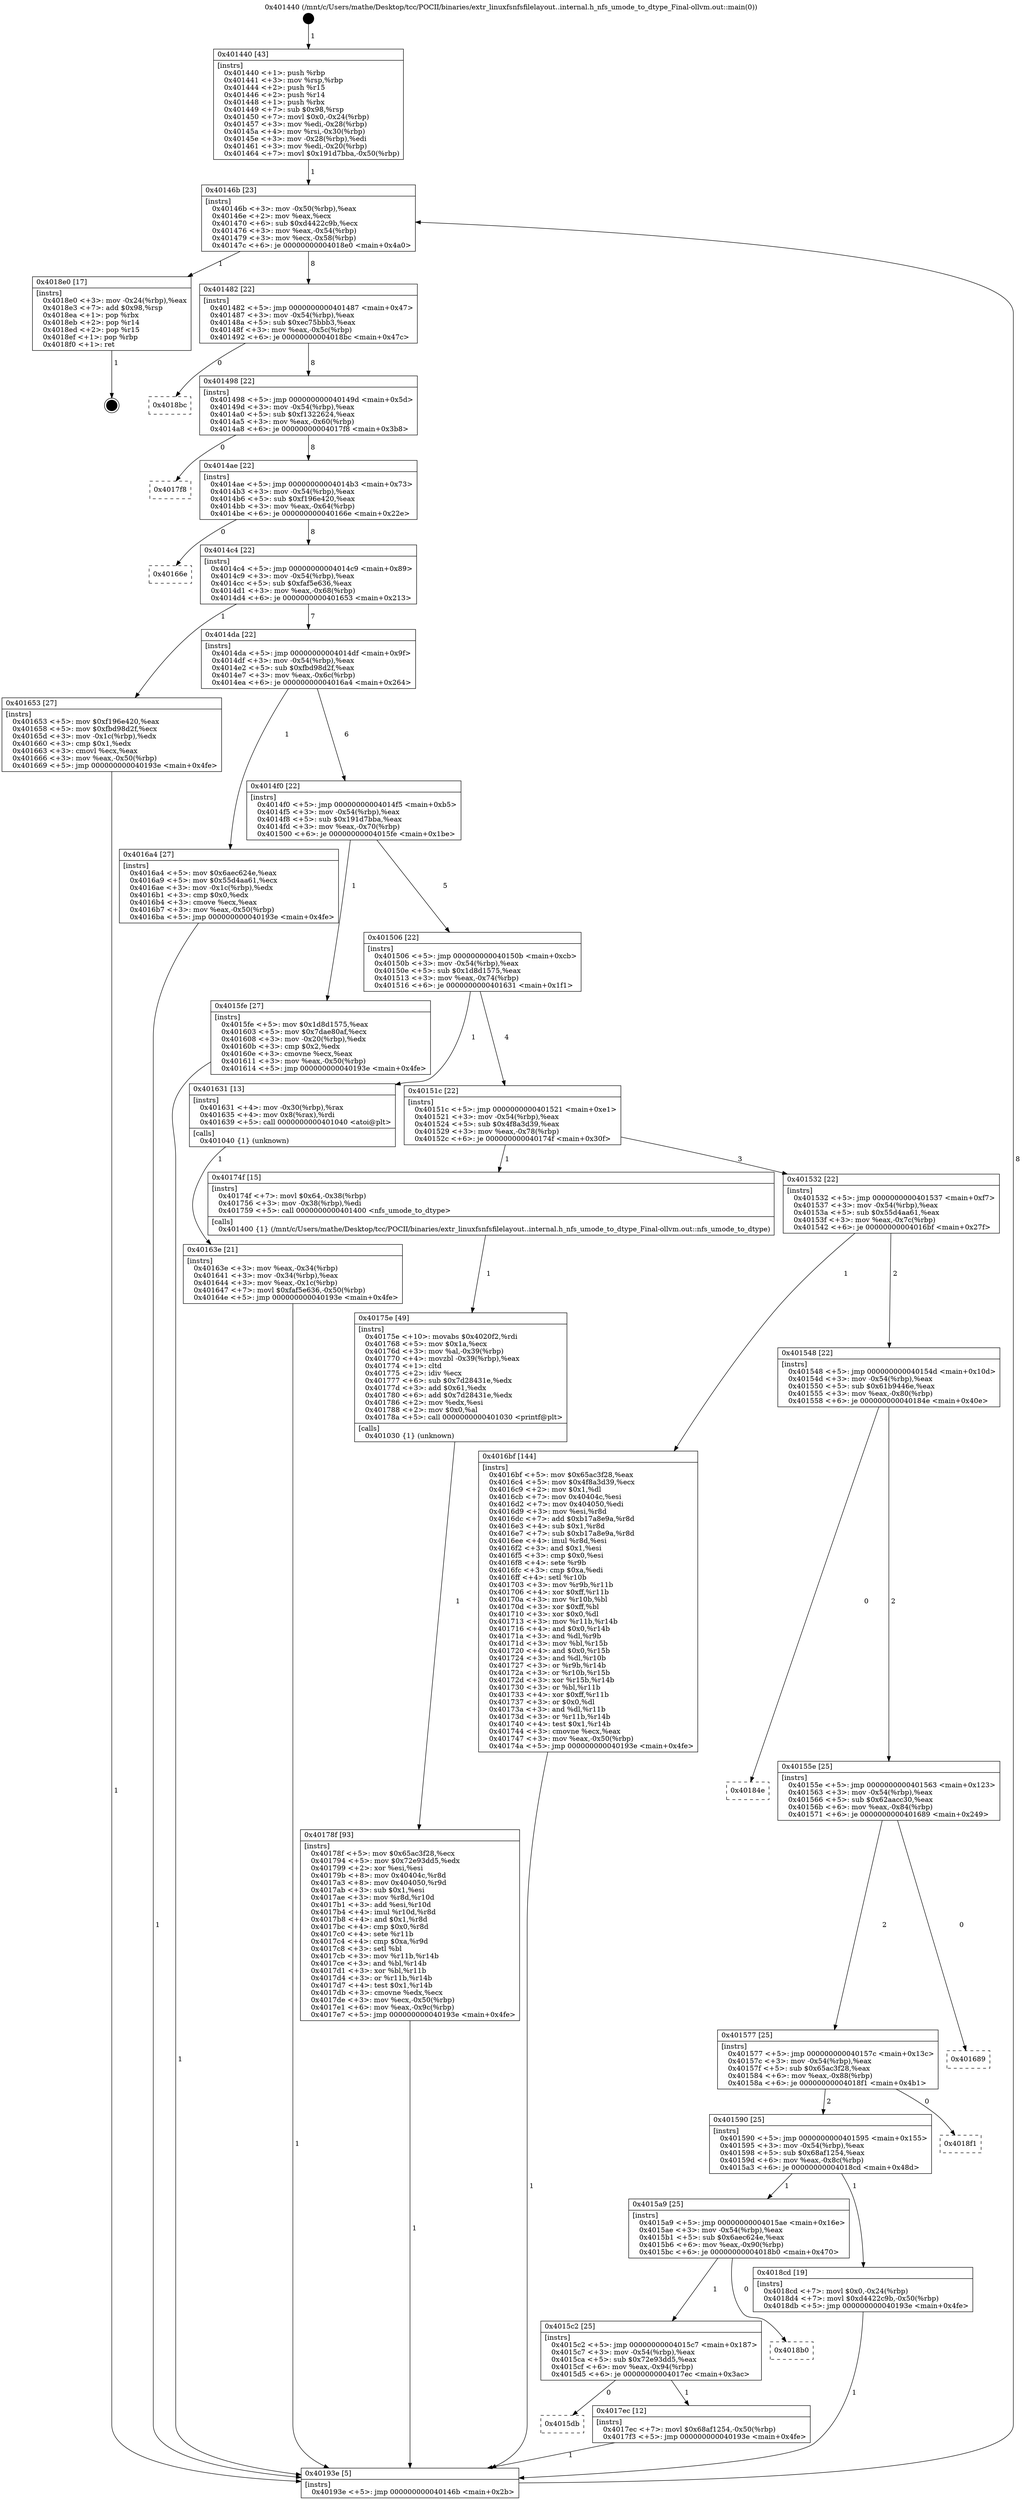 digraph "0x401440" {
  label = "0x401440 (/mnt/c/Users/mathe/Desktop/tcc/POCII/binaries/extr_linuxfsnfsfilelayout..internal.h_nfs_umode_to_dtype_Final-ollvm.out::main(0))"
  labelloc = "t"
  node[shape=record]

  Entry [label="",width=0.3,height=0.3,shape=circle,fillcolor=black,style=filled]
  "0x40146b" [label="{
     0x40146b [23]\l
     | [instrs]\l
     &nbsp;&nbsp;0x40146b \<+3\>: mov -0x50(%rbp),%eax\l
     &nbsp;&nbsp;0x40146e \<+2\>: mov %eax,%ecx\l
     &nbsp;&nbsp;0x401470 \<+6\>: sub $0xd4422c9b,%ecx\l
     &nbsp;&nbsp;0x401476 \<+3\>: mov %eax,-0x54(%rbp)\l
     &nbsp;&nbsp;0x401479 \<+3\>: mov %ecx,-0x58(%rbp)\l
     &nbsp;&nbsp;0x40147c \<+6\>: je 00000000004018e0 \<main+0x4a0\>\l
  }"]
  "0x4018e0" [label="{
     0x4018e0 [17]\l
     | [instrs]\l
     &nbsp;&nbsp;0x4018e0 \<+3\>: mov -0x24(%rbp),%eax\l
     &nbsp;&nbsp;0x4018e3 \<+7\>: add $0x98,%rsp\l
     &nbsp;&nbsp;0x4018ea \<+1\>: pop %rbx\l
     &nbsp;&nbsp;0x4018eb \<+2\>: pop %r14\l
     &nbsp;&nbsp;0x4018ed \<+2\>: pop %r15\l
     &nbsp;&nbsp;0x4018ef \<+1\>: pop %rbp\l
     &nbsp;&nbsp;0x4018f0 \<+1\>: ret\l
  }"]
  "0x401482" [label="{
     0x401482 [22]\l
     | [instrs]\l
     &nbsp;&nbsp;0x401482 \<+5\>: jmp 0000000000401487 \<main+0x47\>\l
     &nbsp;&nbsp;0x401487 \<+3\>: mov -0x54(%rbp),%eax\l
     &nbsp;&nbsp;0x40148a \<+5\>: sub $0xec75bbb3,%eax\l
     &nbsp;&nbsp;0x40148f \<+3\>: mov %eax,-0x5c(%rbp)\l
     &nbsp;&nbsp;0x401492 \<+6\>: je 00000000004018bc \<main+0x47c\>\l
  }"]
  Exit [label="",width=0.3,height=0.3,shape=circle,fillcolor=black,style=filled,peripheries=2]
  "0x4018bc" [label="{
     0x4018bc\l
  }", style=dashed]
  "0x401498" [label="{
     0x401498 [22]\l
     | [instrs]\l
     &nbsp;&nbsp;0x401498 \<+5\>: jmp 000000000040149d \<main+0x5d\>\l
     &nbsp;&nbsp;0x40149d \<+3\>: mov -0x54(%rbp),%eax\l
     &nbsp;&nbsp;0x4014a0 \<+5\>: sub $0xf1322624,%eax\l
     &nbsp;&nbsp;0x4014a5 \<+3\>: mov %eax,-0x60(%rbp)\l
     &nbsp;&nbsp;0x4014a8 \<+6\>: je 00000000004017f8 \<main+0x3b8\>\l
  }"]
  "0x4015db" [label="{
     0x4015db\l
  }", style=dashed]
  "0x4017f8" [label="{
     0x4017f8\l
  }", style=dashed]
  "0x4014ae" [label="{
     0x4014ae [22]\l
     | [instrs]\l
     &nbsp;&nbsp;0x4014ae \<+5\>: jmp 00000000004014b3 \<main+0x73\>\l
     &nbsp;&nbsp;0x4014b3 \<+3\>: mov -0x54(%rbp),%eax\l
     &nbsp;&nbsp;0x4014b6 \<+5\>: sub $0xf196e420,%eax\l
     &nbsp;&nbsp;0x4014bb \<+3\>: mov %eax,-0x64(%rbp)\l
     &nbsp;&nbsp;0x4014be \<+6\>: je 000000000040166e \<main+0x22e\>\l
  }"]
  "0x4017ec" [label="{
     0x4017ec [12]\l
     | [instrs]\l
     &nbsp;&nbsp;0x4017ec \<+7\>: movl $0x68af1254,-0x50(%rbp)\l
     &nbsp;&nbsp;0x4017f3 \<+5\>: jmp 000000000040193e \<main+0x4fe\>\l
  }"]
  "0x40166e" [label="{
     0x40166e\l
  }", style=dashed]
  "0x4014c4" [label="{
     0x4014c4 [22]\l
     | [instrs]\l
     &nbsp;&nbsp;0x4014c4 \<+5\>: jmp 00000000004014c9 \<main+0x89\>\l
     &nbsp;&nbsp;0x4014c9 \<+3\>: mov -0x54(%rbp),%eax\l
     &nbsp;&nbsp;0x4014cc \<+5\>: sub $0xfaf5e636,%eax\l
     &nbsp;&nbsp;0x4014d1 \<+3\>: mov %eax,-0x68(%rbp)\l
     &nbsp;&nbsp;0x4014d4 \<+6\>: je 0000000000401653 \<main+0x213\>\l
  }"]
  "0x4015c2" [label="{
     0x4015c2 [25]\l
     | [instrs]\l
     &nbsp;&nbsp;0x4015c2 \<+5\>: jmp 00000000004015c7 \<main+0x187\>\l
     &nbsp;&nbsp;0x4015c7 \<+3\>: mov -0x54(%rbp),%eax\l
     &nbsp;&nbsp;0x4015ca \<+5\>: sub $0x72e93dd5,%eax\l
     &nbsp;&nbsp;0x4015cf \<+6\>: mov %eax,-0x94(%rbp)\l
     &nbsp;&nbsp;0x4015d5 \<+6\>: je 00000000004017ec \<main+0x3ac\>\l
  }"]
  "0x401653" [label="{
     0x401653 [27]\l
     | [instrs]\l
     &nbsp;&nbsp;0x401653 \<+5\>: mov $0xf196e420,%eax\l
     &nbsp;&nbsp;0x401658 \<+5\>: mov $0xfbd98d2f,%ecx\l
     &nbsp;&nbsp;0x40165d \<+3\>: mov -0x1c(%rbp),%edx\l
     &nbsp;&nbsp;0x401660 \<+3\>: cmp $0x1,%edx\l
     &nbsp;&nbsp;0x401663 \<+3\>: cmovl %ecx,%eax\l
     &nbsp;&nbsp;0x401666 \<+3\>: mov %eax,-0x50(%rbp)\l
     &nbsp;&nbsp;0x401669 \<+5\>: jmp 000000000040193e \<main+0x4fe\>\l
  }"]
  "0x4014da" [label="{
     0x4014da [22]\l
     | [instrs]\l
     &nbsp;&nbsp;0x4014da \<+5\>: jmp 00000000004014df \<main+0x9f\>\l
     &nbsp;&nbsp;0x4014df \<+3\>: mov -0x54(%rbp),%eax\l
     &nbsp;&nbsp;0x4014e2 \<+5\>: sub $0xfbd98d2f,%eax\l
     &nbsp;&nbsp;0x4014e7 \<+3\>: mov %eax,-0x6c(%rbp)\l
     &nbsp;&nbsp;0x4014ea \<+6\>: je 00000000004016a4 \<main+0x264\>\l
  }"]
  "0x4018b0" [label="{
     0x4018b0\l
  }", style=dashed]
  "0x4016a4" [label="{
     0x4016a4 [27]\l
     | [instrs]\l
     &nbsp;&nbsp;0x4016a4 \<+5\>: mov $0x6aec624e,%eax\l
     &nbsp;&nbsp;0x4016a9 \<+5\>: mov $0x55d4aa61,%ecx\l
     &nbsp;&nbsp;0x4016ae \<+3\>: mov -0x1c(%rbp),%edx\l
     &nbsp;&nbsp;0x4016b1 \<+3\>: cmp $0x0,%edx\l
     &nbsp;&nbsp;0x4016b4 \<+3\>: cmove %ecx,%eax\l
     &nbsp;&nbsp;0x4016b7 \<+3\>: mov %eax,-0x50(%rbp)\l
     &nbsp;&nbsp;0x4016ba \<+5\>: jmp 000000000040193e \<main+0x4fe\>\l
  }"]
  "0x4014f0" [label="{
     0x4014f0 [22]\l
     | [instrs]\l
     &nbsp;&nbsp;0x4014f0 \<+5\>: jmp 00000000004014f5 \<main+0xb5\>\l
     &nbsp;&nbsp;0x4014f5 \<+3\>: mov -0x54(%rbp),%eax\l
     &nbsp;&nbsp;0x4014f8 \<+5\>: sub $0x191d7bba,%eax\l
     &nbsp;&nbsp;0x4014fd \<+3\>: mov %eax,-0x70(%rbp)\l
     &nbsp;&nbsp;0x401500 \<+6\>: je 00000000004015fe \<main+0x1be\>\l
  }"]
  "0x4015a9" [label="{
     0x4015a9 [25]\l
     | [instrs]\l
     &nbsp;&nbsp;0x4015a9 \<+5\>: jmp 00000000004015ae \<main+0x16e\>\l
     &nbsp;&nbsp;0x4015ae \<+3\>: mov -0x54(%rbp),%eax\l
     &nbsp;&nbsp;0x4015b1 \<+5\>: sub $0x6aec624e,%eax\l
     &nbsp;&nbsp;0x4015b6 \<+6\>: mov %eax,-0x90(%rbp)\l
     &nbsp;&nbsp;0x4015bc \<+6\>: je 00000000004018b0 \<main+0x470\>\l
  }"]
  "0x4015fe" [label="{
     0x4015fe [27]\l
     | [instrs]\l
     &nbsp;&nbsp;0x4015fe \<+5\>: mov $0x1d8d1575,%eax\l
     &nbsp;&nbsp;0x401603 \<+5\>: mov $0x7dae80af,%ecx\l
     &nbsp;&nbsp;0x401608 \<+3\>: mov -0x20(%rbp),%edx\l
     &nbsp;&nbsp;0x40160b \<+3\>: cmp $0x2,%edx\l
     &nbsp;&nbsp;0x40160e \<+3\>: cmovne %ecx,%eax\l
     &nbsp;&nbsp;0x401611 \<+3\>: mov %eax,-0x50(%rbp)\l
     &nbsp;&nbsp;0x401614 \<+5\>: jmp 000000000040193e \<main+0x4fe\>\l
  }"]
  "0x401506" [label="{
     0x401506 [22]\l
     | [instrs]\l
     &nbsp;&nbsp;0x401506 \<+5\>: jmp 000000000040150b \<main+0xcb\>\l
     &nbsp;&nbsp;0x40150b \<+3\>: mov -0x54(%rbp),%eax\l
     &nbsp;&nbsp;0x40150e \<+5\>: sub $0x1d8d1575,%eax\l
     &nbsp;&nbsp;0x401513 \<+3\>: mov %eax,-0x74(%rbp)\l
     &nbsp;&nbsp;0x401516 \<+6\>: je 0000000000401631 \<main+0x1f1\>\l
  }"]
  "0x40193e" [label="{
     0x40193e [5]\l
     | [instrs]\l
     &nbsp;&nbsp;0x40193e \<+5\>: jmp 000000000040146b \<main+0x2b\>\l
  }"]
  "0x401440" [label="{
     0x401440 [43]\l
     | [instrs]\l
     &nbsp;&nbsp;0x401440 \<+1\>: push %rbp\l
     &nbsp;&nbsp;0x401441 \<+3\>: mov %rsp,%rbp\l
     &nbsp;&nbsp;0x401444 \<+2\>: push %r15\l
     &nbsp;&nbsp;0x401446 \<+2\>: push %r14\l
     &nbsp;&nbsp;0x401448 \<+1\>: push %rbx\l
     &nbsp;&nbsp;0x401449 \<+7\>: sub $0x98,%rsp\l
     &nbsp;&nbsp;0x401450 \<+7\>: movl $0x0,-0x24(%rbp)\l
     &nbsp;&nbsp;0x401457 \<+3\>: mov %edi,-0x28(%rbp)\l
     &nbsp;&nbsp;0x40145a \<+4\>: mov %rsi,-0x30(%rbp)\l
     &nbsp;&nbsp;0x40145e \<+3\>: mov -0x28(%rbp),%edi\l
     &nbsp;&nbsp;0x401461 \<+3\>: mov %edi,-0x20(%rbp)\l
     &nbsp;&nbsp;0x401464 \<+7\>: movl $0x191d7bba,-0x50(%rbp)\l
  }"]
  "0x4018cd" [label="{
     0x4018cd [19]\l
     | [instrs]\l
     &nbsp;&nbsp;0x4018cd \<+7\>: movl $0x0,-0x24(%rbp)\l
     &nbsp;&nbsp;0x4018d4 \<+7\>: movl $0xd4422c9b,-0x50(%rbp)\l
     &nbsp;&nbsp;0x4018db \<+5\>: jmp 000000000040193e \<main+0x4fe\>\l
  }"]
  "0x401631" [label="{
     0x401631 [13]\l
     | [instrs]\l
     &nbsp;&nbsp;0x401631 \<+4\>: mov -0x30(%rbp),%rax\l
     &nbsp;&nbsp;0x401635 \<+4\>: mov 0x8(%rax),%rdi\l
     &nbsp;&nbsp;0x401639 \<+5\>: call 0000000000401040 \<atoi@plt\>\l
     | [calls]\l
     &nbsp;&nbsp;0x401040 \{1\} (unknown)\l
  }"]
  "0x40151c" [label="{
     0x40151c [22]\l
     | [instrs]\l
     &nbsp;&nbsp;0x40151c \<+5\>: jmp 0000000000401521 \<main+0xe1\>\l
     &nbsp;&nbsp;0x401521 \<+3\>: mov -0x54(%rbp),%eax\l
     &nbsp;&nbsp;0x401524 \<+5\>: sub $0x4f8a3d39,%eax\l
     &nbsp;&nbsp;0x401529 \<+3\>: mov %eax,-0x78(%rbp)\l
     &nbsp;&nbsp;0x40152c \<+6\>: je 000000000040174f \<main+0x30f\>\l
  }"]
  "0x40163e" [label="{
     0x40163e [21]\l
     | [instrs]\l
     &nbsp;&nbsp;0x40163e \<+3\>: mov %eax,-0x34(%rbp)\l
     &nbsp;&nbsp;0x401641 \<+3\>: mov -0x34(%rbp),%eax\l
     &nbsp;&nbsp;0x401644 \<+3\>: mov %eax,-0x1c(%rbp)\l
     &nbsp;&nbsp;0x401647 \<+7\>: movl $0xfaf5e636,-0x50(%rbp)\l
     &nbsp;&nbsp;0x40164e \<+5\>: jmp 000000000040193e \<main+0x4fe\>\l
  }"]
  "0x401590" [label="{
     0x401590 [25]\l
     | [instrs]\l
     &nbsp;&nbsp;0x401590 \<+5\>: jmp 0000000000401595 \<main+0x155\>\l
     &nbsp;&nbsp;0x401595 \<+3\>: mov -0x54(%rbp),%eax\l
     &nbsp;&nbsp;0x401598 \<+5\>: sub $0x68af1254,%eax\l
     &nbsp;&nbsp;0x40159d \<+6\>: mov %eax,-0x8c(%rbp)\l
     &nbsp;&nbsp;0x4015a3 \<+6\>: je 00000000004018cd \<main+0x48d\>\l
  }"]
  "0x40174f" [label="{
     0x40174f [15]\l
     | [instrs]\l
     &nbsp;&nbsp;0x40174f \<+7\>: movl $0x64,-0x38(%rbp)\l
     &nbsp;&nbsp;0x401756 \<+3\>: mov -0x38(%rbp),%edi\l
     &nbsp;&nbsp;0x401759 \<+5\>: call 0000000000401400 \<nfs_umode_to_dtype\>\l
     | [calls]\l
     &nbsp;&nbsp;0x401400 \{1\} (/mnt/c/Users/mathe/Desktop/tcc/POCII/binaries/extr_linuxfsnfsfilelayout..internal.h_nfs_umode_to_dtype_Final-ollvm.out::nfs_umode_to_dtype)\l
  }"]
  "0x401532" [label="{
     0x401532 [22]\l
     | [instrs]\l
     &nbsp;&nbsp;0x401532 \<+5\>: jmp 0000000000401537 \<main+0xf7\>\l
     &nbsp;&nbsp;0x401537 \<+3\>: mov -0x54(%rbp),%eax\l
     &nbsp;&nbsp;0x40153a \<+5\>: sub $0x55d4aa61,%eax\l
     &nbsp;&nbsp;0x40153f \<+3\>: mov %eax,-0x7c(%rbp)\l
     &nbsp;&nbsp;0x401542 \<+6\>: je 00000000004016bf \<main+0x27f\>\l
  }"]
  "0x4018f1" [label="{
     0x4018f1\l
  }", style=dashed]
  "0x4016bf" [label="{
     0x4016bf [144]\l
     | [instrs]\l
     &nbsp;&nbsp;0x4016bf \<+5\>: mov $0x65ac3f28,%eax\l
     &nbsp;&nbsp;0x4016c4 \<+5\>: mov $0x4f8a3d39,%ecx\l
     &nbsp;&nbsp;0x4016c9 \<+2\>: mov $0x1,%dl\l
     &nbsp;&nbsp;0x4016cb \<+7\>: mov 0x40404c,%esi\l
     &nbsp;&nbsp;0x4016d2 \<+7\>: mov 0x404050,%edi\l
     &nbsp;&nbsp;0x4016d9 \<+3\>: mov %esi,%r8d\l
     &nbsp;&nbsp;0x4016dc \<+7\>: add $0xb17a8e9a,%r8d\l
     &nbsp;&nbsp;0x4016e3 \<+4\>: sub $0x1,%r8d\l
     &nbsp;&nbsp;0x4016e7 \<+7\>: sub $0xb17a8e9a,%r8d\l
     &nbsp;&nbsp;0x4016ee \<+4\>: imul %r8d,%esi\l
     &nbsp;&nbsp;0x4016f2 \<+3\>: and $0x1,%esi\l
     &nbsp;&nbsp;0x4016f5 \<+3\>: cmp $0x0,%esi\l
     &nbsp;&nbsp;0x4016f8 \<+4\>: sete %r9b\l
     &nbsp;&nbsp;0x4016fc \<+3\>: cmp $0xa,%edi\l
     &nbsp;&nbsp;0x4016ff \<+4\>: setl %r10b\l
     &nbsp;&nbsp;0x401703 \<+3\>: mov %r9b,%r11b\l
     &nbsp;&nbsp;0x401706 \<+4\>: xor $0xff,%r11b\l
     &nbsp;&nbsp;0x40170a \<+3\>: mov %r10b,%bl\l
     &nbsp;&nbsp;0x40170d \<+3\>: xor $0xff,%bl\l
     &nbsp;&nbsp;0x401710 \<+3\>: xor $0x0,%dl\l
     &nbsp;&nbsp;0x401713 \<+3\>: mov %r11b,%r14b\l
     &nbsp;&nbsp;0x401716 \<+4\>: and $0x0,%r14b\l
     &nbsp;&nbsp;0x40171a \<+3\>: and %dl,%r9b\l
     &nbsp;&nbsp;0x40171d \<+3\>: mov %bl,%r15b\l
     &nbsp;&nbsp;0x401720 \<+4\>: and $0x0,%r15b\l
     &nbsp;&nbsp;0x401724 \<+3\>: and %dl,%r10b\l
     &nbsp;&nbsp;0x401727 \<+3\>: or %r9b,%r14b\l
     &nbsp;&nbsp;0x40172a \<+3\>: or %r10b,%r15b\l
     &nbsp;&nbsp;0x40172d \<+3\>: xor %r15b,%r14b\l
     &nbsp;&nbsp;0x401730 \<+3\>: or %bl,%r11b\l
     &nbsp;&nbsp;0x401733 \<+4\>: xor $0xff,%r11b\l
     &nbsp;&nbsp;0x401737 \<+3\>: or $0x0,%dl\l
     &nbsp;&nbsp;0x40173a \<+3\>: and %dl,%r11b\l
     &nbsp;&nbsp;0x40173d \<+3\>: or %r11b,%r14b\l
     &nbsp;&nbsp;0x401740 \<+4\>: test $0x1,%r14b\l
     &nbsp;&nbsp;0x401744 \<+3\>: cmovne %ecx,%eax\l
     &nbsp;&nbsp;0x401747 \<+3\>: mov %eax,-0x50(%rbp)\l
     &nbsp;&nbsp;0x40174a \<+5\>: jmp 000000000040193e \<main+0x4fe\>\l
  }"]
  "0x401548" [label="{
     0x401548 [22]\l
     | [instrs]\l
     &nbsp;&nbsp;0x401548 \<+5\>: jmp 000000000040154d \<main+0x10d\>\l
     &nbsp;&nbsp;0x40154d \<+3\>: mov -0x54(%rbp),%eax\l
     &nbsp;&nbsp;0x401550 \<+5\>: sub $0x61b9446e,%eax\l
     &nbsp;&nbsp;0x401555 \<+3\>: mov %eax,-0x80(%rbp)\l
     &nbsp;&nbsp;0x401558 \<+6\>: je 000000000040184e \<main+0x40e\>\l
  }"]
  "0x40175e" [label="{
     0x40175e [49]\l
     | [instrs]\l
     &nbsp;&nbsp;0x40175e \<+10\>: movabs $0x4020f2,%rdi\l
     &nbsp;&nbsp;0x401768 \<+5\>: mov $0x1a,%ecx\l
     &nbsp;&nbsp;0x40176d \<+3\>: mov %al,-0x39(%rbp)\l
     &nbsp;&nbsp;0x401770 \<+4\>: movzbl -0x39(%rbp),%eax\l
     &nbsp;&nbsp;0x401774 \<+1\>: cltd\l
     &nbsp;&nbsp;0x401775 \<+2\>: idiv %ecx\l
     &nbsp;&nbsp;0x401777 \<+6\>: sub $0x7d28431e,%edx\l
     &nbsp;&nbsp;0x40177d \<+3\>: add $0x61,%edx\l
     &nbsp;&nbsp;0x401780 \<+6\>: add $0x7d28431e,%edx\l
     &nbsp;&nbsp;0x401786 \<+2\>: mov %edx,%esi\l
     &nbsp;&nbsp;0x401788 \<+2\>: mov $0x0,%al\l
     &nbsp;&nbsp;0x40178a \<+5\>: call 0000000000401030 \<printf@plt\>\l
     | [calls]\l
     &nbsp;&nbsp;0x401030 \{1\} (unknown)\l
  }"]
  "0x40178f" [label="{
     0x40178f [93]\l
     | [instrs]\l
     &nbsp;&nbsp;0x40178f \<+5\>: mov $0x65ac3f28,%ecx\l
     &nbsp;&nbsp;0x401794 \<+5\>: mov $0x72e93dd5,%edx\l
     &nbsp;&nbsp;0x401799 \<+2\>: xor %esi,%esi\l
     &nbsp;&nbsp;0x40179b \<+8\>: mov 0x40404c,%r8d\l
     &nbsp;&nbsp;0x4017a3 \<+8\>: mov 0x404050,%r9d\l
     &nbsp;&nbsp;0x4017ab \<+3\>: sub $0x1,%esi\l
     &nbsp;&nbsp;0x4017ae \<+3\>: mov %r8d,%r10d\l
     &nbsp;&nbsp;0x4017b1 \<+3\>: add %esi,%r10d\l
     &nbsp;&nbsp;0x4017b4 \<+4\>: imul %r10d,%r8d\l
     &nbsp;&nbsp;0x4017b8 \<+4\>: and $0x1,%r8d\l
     &nbsp;&nbsp;0x4017bc \<+4\>: cmp $0x0,%r8d\l
     &nbsp;&nbsp;0x4017c0 \<+4\>: sete %r11b\l
     &nbsp;&nbsp;0x4017c4 \<+4\>: cmp $0xa,%r9d\l
     &nbsp;&nbsp;0x4017c8 \<+3\>: setl %bl\l
     &nbsp;&nbsp;0x4017cb \<+3\>: mov %r11b,%r14b\l
     &nbsp;&nbsp;0x4017ce \<+3\>: and %bl,%r14b\l
     &nbsp;&nbsp;0x4017d1 \<+3\>: xor %bl,%r11b\l
     &nbsp;&nbsp;0x4017d4 \<+3\>: or %r11b,%r14b\l
     &nbsp;&nbsp;0x4017d7 \<+4\>: test $0x1,%r14b\l
     &nbsp;&nbsp;0x4017db \<+3\>: cmovne %edx,%ecx\l
     &nbsp;&nbsp;0x4017de \<+3\>: mov %ecx,-0x50(%rbp)\l
     &nbsp;&nbsp;0x4017e1 \<+6\>: mov %eax,-0x9c(%rbp)\l
     &nbsp;&nbsp;0x4017e7 \<+5\>: jmp 000000000040193e \<main+0x4fe\>\l
  }"]
  "0x401577" [label="{
     0x401577 [25]\l
     | [instrs]\l
     &nbsp;&nbsp;0x401577 \<+5\>: jmp 000000000040157c \<main+0x13c\>\l
     &nbsp;&nbsp;0x40157c \<+3\>: mov -0x54(%rbp),%eax\l
     &nbsp;&nbsp;0x40157f \<+5\>: sub $0x65ac3f28,%eax\l
     &nbsp;&nbsp;0x401584 \<+6\>: mov %eax,-0x88(%rbp)\l
     &nbsp;&nbsp;0x40158a \<+6\>: je 00000000004018f1 \<main+0x4b1\>\l
  }"]
  "0x40184e" [label="{
     0x40184e\l
  }", style=dashed]
  "0x40155e" [label="{
     0x40155e [25]\l
     | [instrs]\l
     &nbsp;&nbsp;0x40155e \<+5\>: jmp 0000000000401563 \<main+0x123\>\l
     &nbsp;&nbsp;0x401563 \<+3\>: mov -0x54(%rbp),%eax\l
     &nbsp;&nbsp;0x401566 \<+5\>: sub $0x62aacc30,%eax\l
     &nbsp;&nbsp;0x40156b \<+6\>: mov %eax,-0x84(%rbp)\l
     &nbsp;&nbsp;0x401571 \<+6\>: je 0000000000401689 \<main+0x249\>\l
  }"]
  "0x401689" [label="{
     0x401689\l
  }", style=dashed]
  Entry -> "0x401440" [label=" 1"]
  "0x40146b" -> "0x4018e0" [label=" 1"]
  "0x40146b" -> "0x401482" [label=" 8"]
  "0x4018e0" -> Exit [label=" 1"]
  "0x401482" -> "0x4018bc" [label=" 0"]
  "0x401482" -> "0x401498" [label=" 8"]
  "0x4018cd" -> "0x40193e" [label=" 1"]
  "0x401498" -> "0x4017f8" [label=" 0"]
  "0x401498" -> "0x4014ae" [label=" 8"]
  "0x4017ec" -> "0x40193e" [label=" 1"]
  "0x4014ae" -> "0x40166e" [label=" 0"]
  "0x4014ae" -> "0x4014c4" [label=" 8"]
  "0x4015c2" -> "0x4015db" [label=" 0"]
  "0x4014c4" -> "0x401653" [label=" 1"]
  "0x4014c4" -> "0x4014da" [label=" 7"]
  "0x4015c2" -> "0x4017ec" [label=" 1"]
  "0x4014da" -> "0x4016a4" [label=" 1"]
  "0x4014da" -> "0x4014f0" [label=" 6"]
  "0x4015a9" -> "0x4015c2" [label=" 1"]
  "0x4014f0" -> "0x4015fe" [label=" 1"]
  "0x4014f0" -> "0x401506" [label=" 5"]
  "0x4015fe" -> "0x40193e" [label=" 1"]
  "0x401440" -> "0x40146b" [label=" 1"]
  "0x40193e" -> "0x40146b" [label=" 8"]
  "0x4015a9" -> "0x4018b0" [label=" 0"]
  "0x401506" -> "0x401631" [label=" 1"]
  "0x401506" -> "0x40151c" [label=" 4"]
  "0x401631" -> "0x40163e" [label=" 1"]
  "0x40163e" -> "0x40193e" [label=" 1"]
  "0x401653" -> "0x40193e" [label=" 1"]
  "0x4016a4" -> "0x40193e" [label=" 1"]
  "0x401590" -> "0x4015a9" [label=" 1"]
  "0x40151c" -> "0x40174f" [label=" 1"]
  "0x40151c" -> "0x401532" [label=" 3"]
  "0x401590" -> "0x4018cd" [label=" 1"]
  "0x401532" -> "0x4016bf" [label=" 1"]
  "0x401532" -> "0x401548" [label=" 2"]
  "0x4016bf" -> "0x40193e" [label=" 1"]
  "0x40174f" -> "0x40175e" [label=" 1"]
  "0x40175e" -> "0x40178f" [label=" 1"]
  "0x40178f" -> "0x40193e" [label=" 1"]
  "0x401577" -> "0x401590" [label=" 2"]
  "0x401548" -> "0x40184e" [label=" 0"]
  "0x401548" -> "0x40155e" [label=" 2"]
  "0x401577" -> "0x4018f1" [label=" 0"]
  "0x40155e" -> "0x401689" [label=" 0"]
  "0x40155e" -> "0x401577" [label=" 2"]
}
